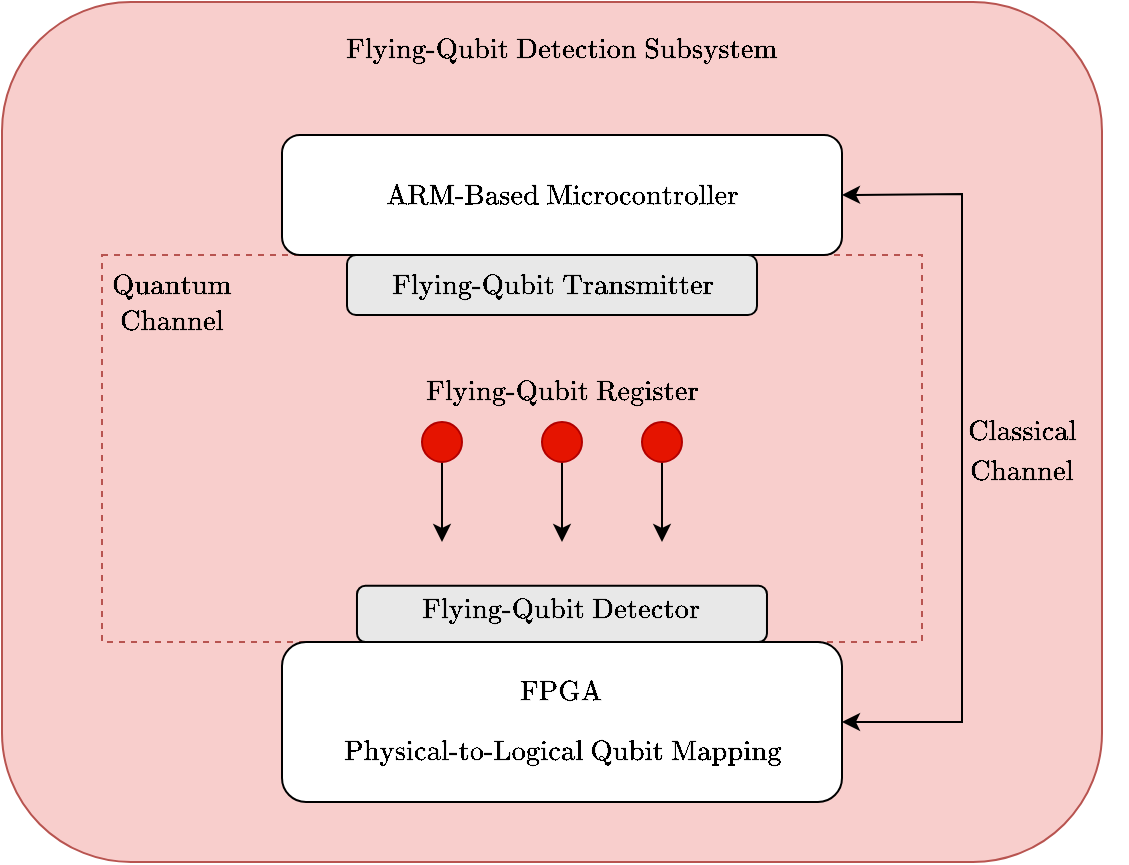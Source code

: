 <mxfile version="24.7.17">
  <diagram name="Page-1" id="3DxTxx3s_2lFLftsw2ea">
    <mxGraphModel dx="1195" dy="703" grid="1" gridSize="10" guides="1" tooltips="1" connect="1" arrows="1" fold="1" page="1" pageScale="1" pageWidth="1169" pageHeight="827" math="1" shadow="0">
      <root>
        <mxCell id="0" />
        <mxCell id="1" parent="0" />
        <mxCell id="XW_JtC9_KYco0WAXq-mG-27" value="" style="rounded=1;whiteSpace=wrap;html=1;fillColor=#f8cecc;strokeColor=#b85450;" vertex="1" parent="1">
          <mxGeometry x="140" y="170" width="550" height="430" as="geometry" />
        </mxCell>
        <mxCell id="XW_JtC9_KYco0WAXq-mG-24" value="" style="rounded=0;whiteSpace=wrap;html=1;dashed=1;fillColor=#f8cecc;strokeColor=#b85450;" vertex="1" parent="1">
          <mxGeometry x="190" y="296.5" width="410" height="193.5" as="geometry" />
        </mxCell>
        <mxCell id="XW_JtC9_KYco0WAXq-mG-14" value="" style="rounded=1;whiteSpace=wrap;html=1;rotation=90;" vertex="1" parent="1">
          <mxGeometry x="380" y="390" width="80" height="280" as="geometry" />
        </mxCell>
        <mxCell id="XW_JtC9_KYco0WAXq-mG-15" value="$$\text{Physical-to-Logical Qubit Mapping}$$" style="text;html=1;align=center;verticalAlign=middle;whiteSpace=wrap;rounded=0;rotation=0;" vertex="1" parent="1">
          <mxGeometry x="279.99" y="530" width="280" height="30" as="geometry" />
        </mxCell>
        <mxCell id="XW_JtC9_KYco0WAXq-mG-18" style="edgeStyle=orthogonalEdgeStyle;rounded=0;orthogonalLoop=1;jettySize=auto;html=1;exitX=0.5;exitY=1;exitDx=0;exitDy=0;" edge="1" parent="1" source="XW_JtC9_KYco0WAXq-mG-1">
          <mxGeometry relative="1" as="geometry">
            <mxPoint x="360" y="440" as="targetPoint" />
          </mxGeometry>
        </mxCell>
        <mxCell id="XW_JtC9_KYco0WAXq-mG-1" value="" style="ellipse;whiteSpace=wrap;html=1;aspect=fixed;fillColor=#e51400;fontColor=#ffffff;strokeColor=#B20000;" vertex="1" parent="1">
          <mxGeometry x="350" y="380" width="20" height="20" as="geometry" />
        </mxCell>
        <mxCell id="XW_JtC9_KYco0WAXq-mG-17" style="edgeStyle=orthogonalEdgeStyle;rounded=0;orthogonalLoop=1;jettySize=auto;html=1;" edge="1" parent="1" source="XW_JtC9_KYco0WAXq-mG-2">
          <mxGeometry relative="1" as="geometry">
            <mxPoint x="420" y="440" as="targetPoint" />
          </mxGeometry>
        </mxCell>
        <mxCell id="XW_JtC9_KYco0WAXq-mG-2" value="" style="ellipse;whiteSpace=wrap;html=1;aspect=fixed;fillColor=#e51400;fontColor=#ffffff;strokeColor=#B20000;" vertex="1" parent="1">
          <mxGeometry x="410" y="380" width="20" height="20" as="geometry" />
        </mxCell>
        <mxCell id="XW_JtC9_KYco0WAXq-mG-16" style="edgeStyle=orthogonalEdgeStyle;rounded=0;orthogonalLoop=1;jettySize=auto;html=1;exitX=0.5;exitY=1;exitDx=0;exitDy=0;" edge="1" parent="1" source="XW_JtC9_KYco0WAXq-mG-3">
          <mxGeometry relative="1" as="geometry">
            <mxPoint x="470" y="440" as="targetPoint" />
          </mxGeometry>
        </mxCell>
        <mxCell id="XW_JtC9_KYco0WAXq-mG-3" value="" style="ellipse;whiteSpace=wrap;html=1;aspect=fixed;fillColor=#e51400;fontColor=#ffffff;strokeColor=#B20000;" vertex="1" parent="1">
          <mxGeometry x="460" y="380" width="20" height="20" as="geometry" />
        </mxCell>
        <mxCell id="XW_JtC9_KYco0WAXq-mG-19" value="$$\text{Flying-Qubit Register}$$" style="text;html=1;align=center;verticalAlign=middle;whiteSpace=wrap;rounded=0;" vertex="1" parent="1">
          <mxGeometry x="347.5" y="350" width="145" height="30" as="geometry" />
        </mxCell>
        <mxCell id="XW_JtC9_KYco0WAXq-mG-6" value="" style="rounded=1;whiteSpace=wrap;html=1;rotation=90;container=0;fillColor=#E8E8E8;" vertex="1" parent="1">
          <mxGeometry x="400" y="209" width="30" height="205" as="geometry" />
        </mxCell>
        <mxCell id="XW_JtC9_KYco0WAXq-mG-7" value="$$\text{Flying-Qubit Transmitter}$$" style="text;html=1;align=center;verticalAlign=middle;whiteSpace=wrap;rounded=0;rotation=0;container=0;" vertex="1" parent="1">
          <mxGeometry x="335" y="296.5" width="160" height="30" as="geometry" />
        </mxCell>
        <mxCell id="XW_JtC9_KYco0WAXq-mG-20" value="$$\text{}$$" style="rounded=1;whiteSpace=wrap;html=1;" vertex="1" parent="1">
          <mxGeometry x="280" y="236.5" width="280" height="60" as="geometry" />
        </mxCell>
        <mxCell id="XW_JtC9_KYco0WAXq-mG-21" value="$$\text{ARM-Based Microcontroller}$$" style="text;html=1;align=center;verticalAlign=middle;whiteSpace=wrap;rounded=0;" vertex="1" parent="1">
          <mxGeometry x="280" y="251.5" width="280" height="30" as="geometry" />
        </mxCell>
        <mxCell id="XW_JtC9_KYco0WAXq-mG-22" value="" style="rounded=1;whiteSpace=wrap;html=1;rotation=90;container=0;fillColor=#E8E8E8;" vertex="1" parent="1">
          <mxGeometry x="405.93" y="373.45" width="28.12" height="205" as="geometry" />
        </mxCell>
        <mxCell id="XW_JtC9_KYco0WAXq-mG-23" value="$$\text{Flying-Qubit Detector}$$" style="text;html=1;align=center;verticalAlign=middle;whiteSpace=wrap;rounded=0;rotation=0;container=0;" vertex="1" parent="1">
          <mxGeometry x="340" y="460" width="160" height="27.5" as="geometry" />
        </mxCell>
        <mxCell id="XW_JtC9_KYco0WAXq-mG-25" value="$$\text{Quantum}$$" style="text;html=1;align=center;verticalAlign=middle;whiteSpace=wrap;rounded=0;" vertex="1" parent="1">
          <mxGeometry x="190" y="296.5" width="70" height="30" as="geometry" />
        </mxCell>
        <mxCell id="XW_JtC9_KYco0WAXq-mG-26" value="$$\text{Channel}$$" style="text;html=1;align=center;verticalAlign=middle;whiteSpace=wrap;rounded=0;" vertex="1" parent="1">
          <mxGeometry x="190" y="320" width="70" height="20" as="geometry" />
        </mxCell>
        <mxCell id="XW_JtC9_KYco0WAXq-mG-28" value="$$\text{Flying-Qubit Detection Subsystem}$$" style="text;html=1;align=center;verticalAlign=middle;whiteSpace=wrap;rounded=0;" vertex="1" parent="1">
          <mxGeometry x="287.49" y="179" width="265" height="30" as="geometry" />
        </mxCell>
        <mxCell id="XW_JtC9_KYco0WAXq-mG-29" value="$$\text{FPGA}$$" style="text;html=1;align=center;verticalAlign=middle;whiteSpace=wrap;rounded=0;" vertex="1" parent="1">
          <mxGeometry x="389.99" y="500" width="60" height="30" as="geometry" />
        </mxCell>
        <mxCell id="XW_JtC9_KYco0WAXq-mG-30" value="" style="endArrow=classic;startArrow=classic;html=1;rounded=0;entryX=1;entryY=0.5;entryDx=0;entryDy=0;exitX=1;exitY=0;exitDx=0;exitDy=0;" edge="1" parent="1" source="XW_JtC9_KYco0WAXq-mG-15" target="XW_JtC9_KYco0WAXq-mG-21">
          <mxGeometry width="50" height="50" relative="1" as="geometry">
            <mxPoint x="400" y="460" as="sourcePoint" />
            <mxPoint x="450" y="410" as="targetPoint" />
            <Array as="points">
              <mxPoint x="620" y="530" />
              <mxPoint x="620" y="266" />
            </Array>
          </mxGeometry>
        </mxCell>
        <mxCell id="XW_JtC9_KYco0WAXq-mG-31" value="$$\text{Classical}$$" style="text;html=1;align=center;verticalAlign=middle;whiteSpace=wrap;rounded=0;" vertex="1" parent="1">
          <mxGeometry x="620" y="370" width="60" height="30" as="geometry" />
        </mxCell>
        <mxCell id="XW_JtC9_KYco0WAXq-mG-32" value="$$\text{Channel}$$" style="text;html=1;align=center;verticalAlign=middle;whiteSpace=wrap;rounded=0;" vertex="1" parent="1">
          <mxGeometry x="620" y="390" width="60" height="30" as="geometry" />
        </mxCell>
      </root>
    </mxGraphModel>
  </diagram>
</mxfile>
